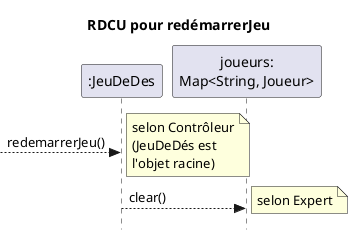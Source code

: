 @startuml DSS-redemarrerjeu
skinparam style strictuml
skinparam defaultfontname Verdana
title RDCU pour redémarrerJeu
participant ":JeuDeDes" as JDD
participant "joueurs:\nMap<String, Joueur>" as JS
--> JDD : redemarrerJeu()
note right: selon Contrôleur\n(JeuDeDés est\nl'objet racine)
JDD --> JS : clear()
note right: selon Expert
@endumld